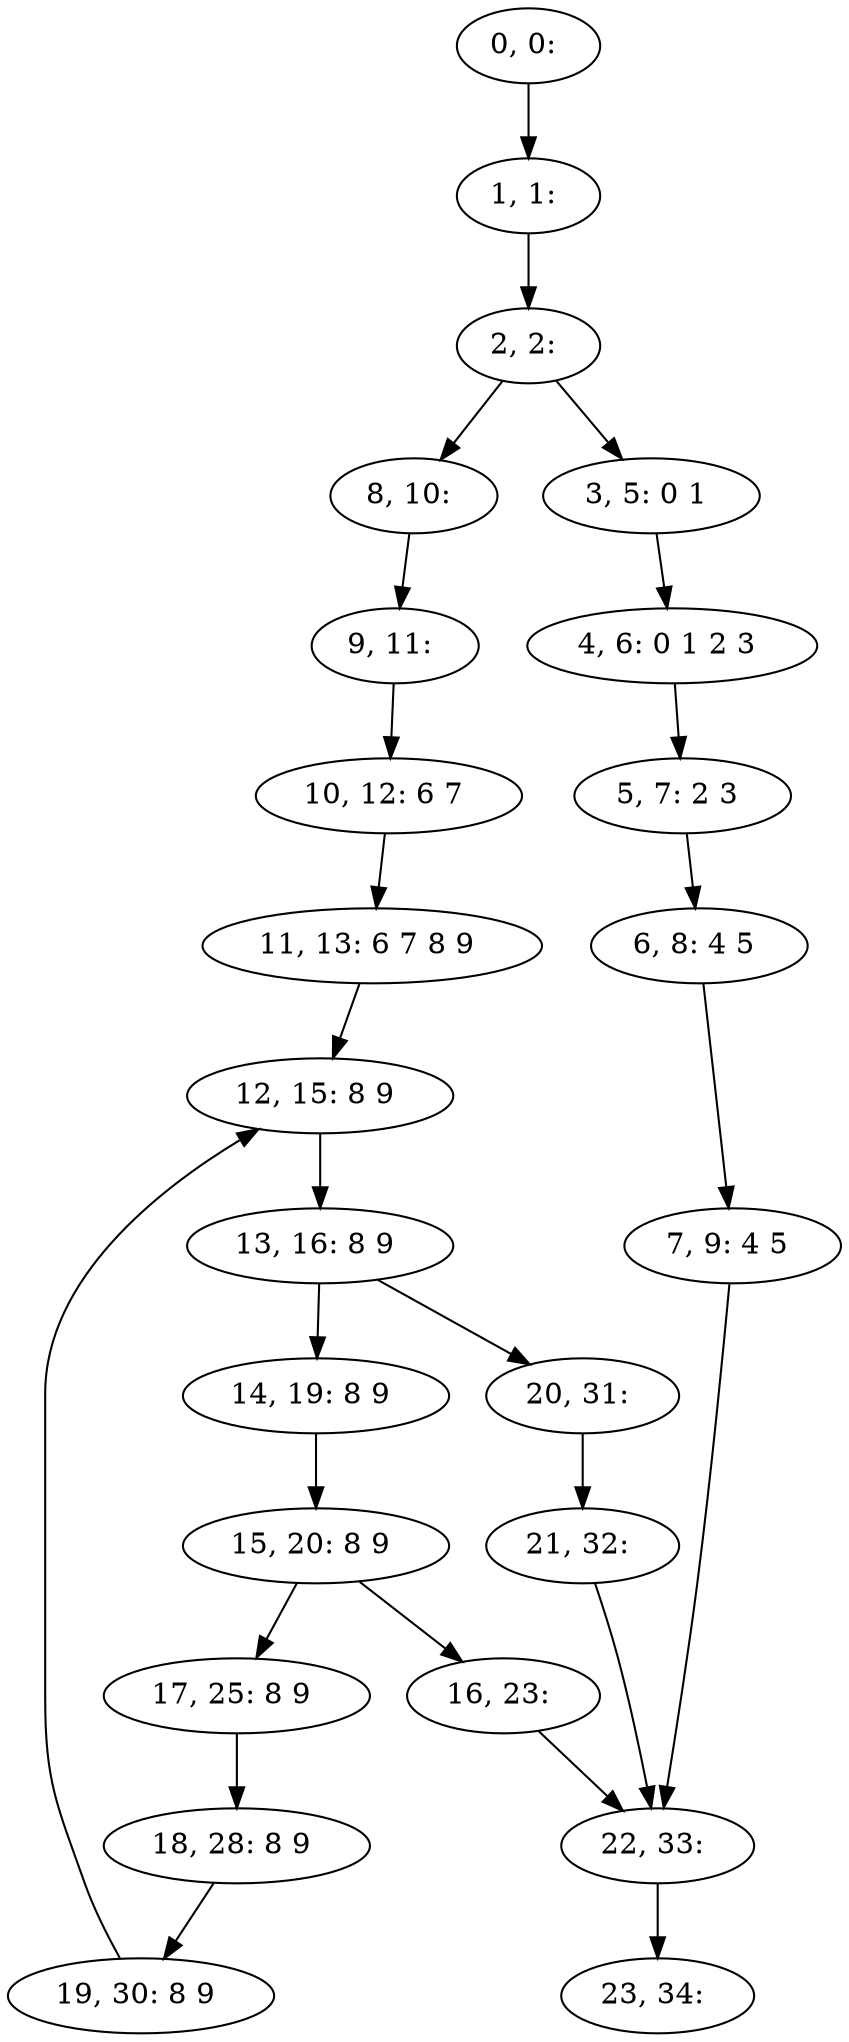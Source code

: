 digraph G {
0[label="0, 0: "];
1[label="1, 1: "];
2[label="2, 2: "];
3[label="3, 5: 0 1 "];
4[label="4, 6: 0 1 2 3 "];
5[label="5, 7: 2 3 "];
6[label="6, 8: 4 5 "];
7[label="7, 9: 4 5 "];
8[label="8, 10: "];
9[label="9, 11: "];
10[label="10, 12: 6 7 "];
11[label="11, 13: 6 7 8 9 "];
12[label="12, 15: 8 9 "];
13[label="13, 16: 8 9 "];
14[label="14, 19: 8 9 "];
15[label="15, 20: 8 9 "];
16[label="16, 23: "];
17[label="17, 25: 8 9 "];
18[label="18, 28: 8 9 "];
19[label="19, 30: 8 9 "];
20[label="20, 31: "];
21[label="21, 32: "];
22[label="22, 33: "];
23[label="23, 34: "];
0->1 ;
1->2 ;
2->3 ;
2->8 ;
3->4 ;
4->5 ;
5->6 ;
6->7 ;
7->22 ;
8->9 ;
9->10 ;
10->11 ;
11->12 ;
12->13 ;
13->14 ;
13->20 ;
14->15 ;
15->16 ;
15->17 ;
16->22 ;
17->18 ;
18->19 ;
19->12 ;
20->21 ;
21->22 ;
22->23 ;
}
